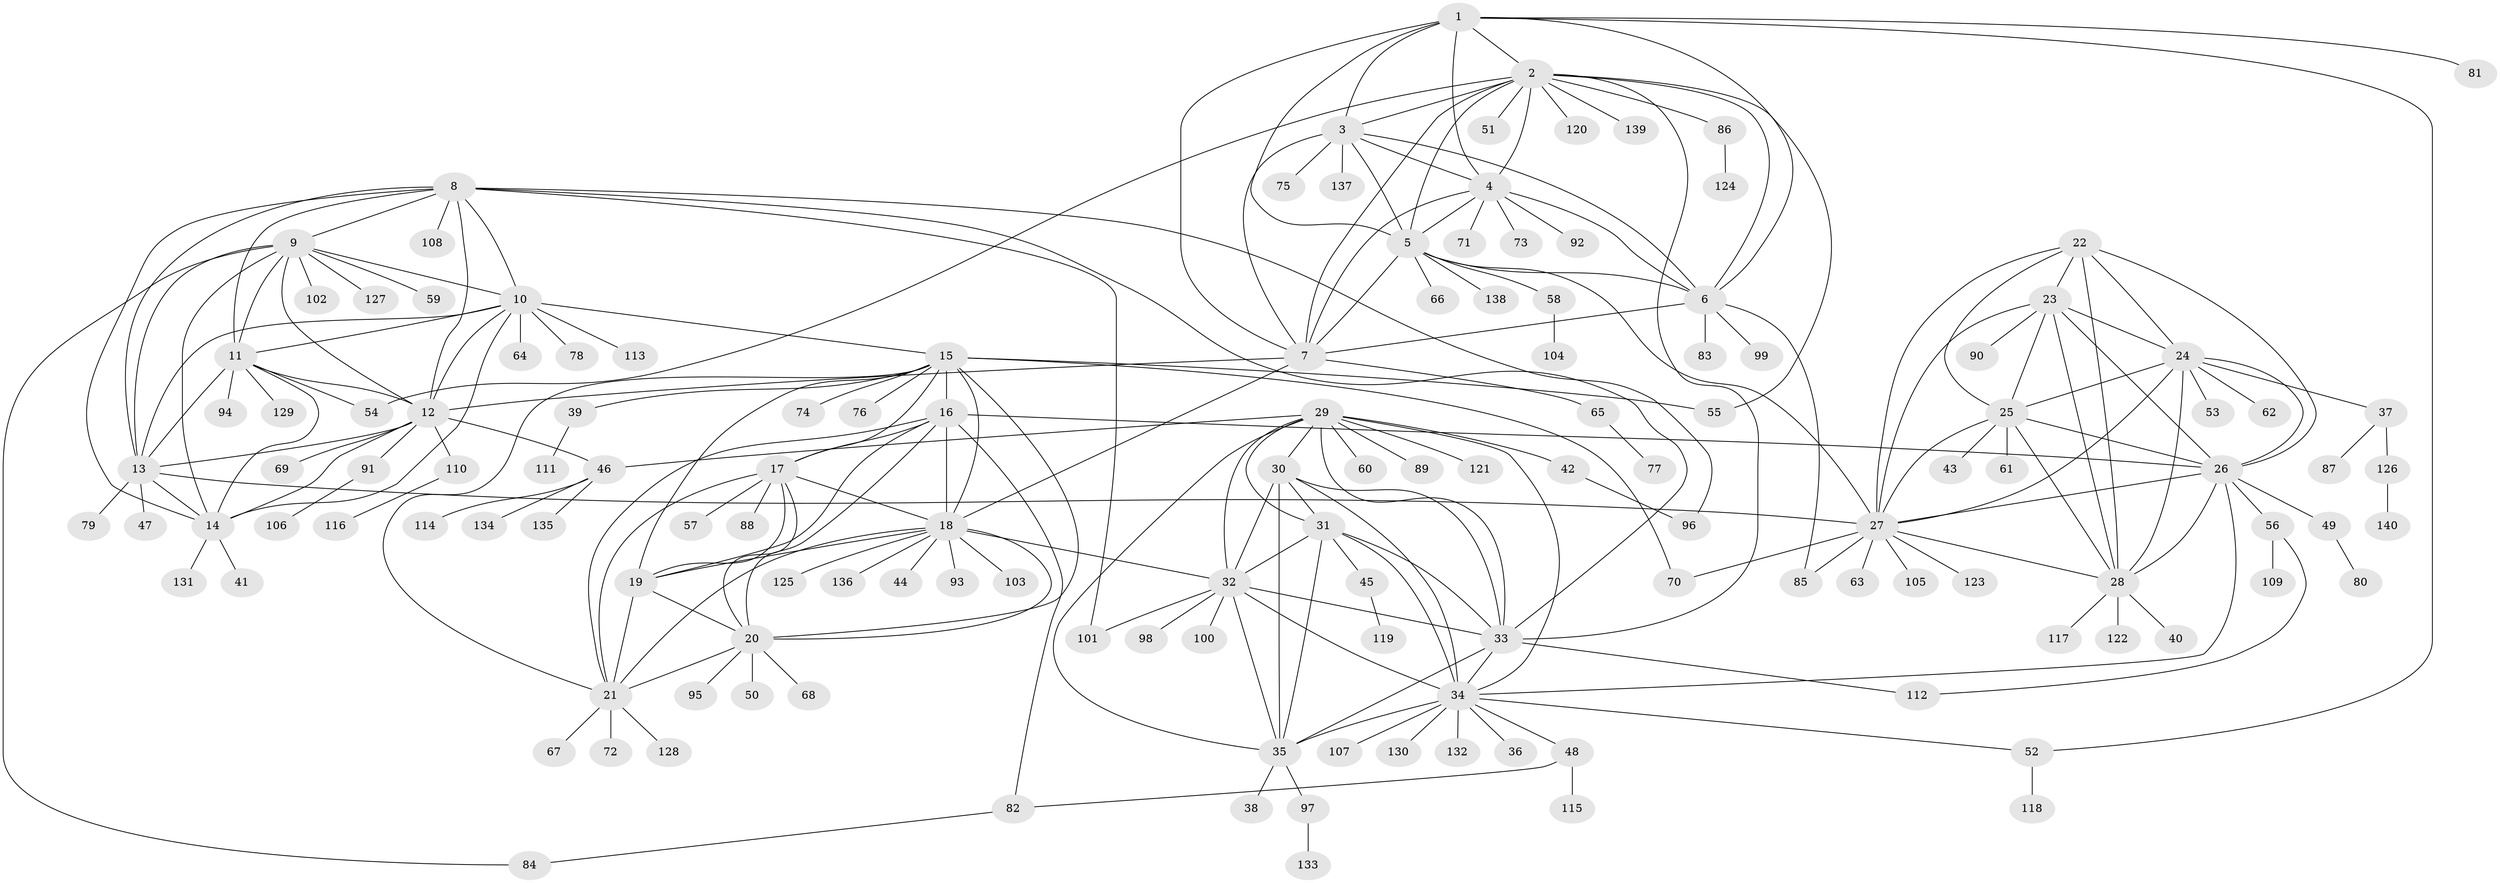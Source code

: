 // Generated by graph-tools (version 1.1) at 2025/02/03/09/25 03:02:51]
// undirected, 140 vertices, 231 edges
graph export_dot {
graph [start="1"]
  node [color=gray90,style=filled];
  1;
  2;
  3;
  4;
  5;
  6;
  7;
  8;
  9;
  10;
  11;
  12;
  13;
  14;
  15;
  16;
  17;
  18;
  19;
  20;
  21;
  22;
  23;
  24;
  25;
  26;
  27;
  28;
  29;
  30;
  31;
  32;
  33;
  34;
  35;
  36;
  37;
  38;
  39;
  40;
  41;
  42;
  43;
  44;
  45;
  46;
  47;
  48;
  49;
  50;
  51;
  52;
  53;
  54;
  55;
  56;
  57;
  58;
  59;
  60;
  61;
  62;
  63;
  64;
  65;
  66;
  67;
  68;
  69;
  70;
  71;
  72;
  73;
  74;
  75;
  76;
  77;
  78;
  79;
  80;
  81;
  82;
  83;
  84;
  85;
  86;
  87;
  88;
  89;
  90;
  91;
  92;
  93;
  94;
  95;
  96;
  97;
  98;
  99;
  100;
  101;
  102;
  103;
  104;
  105;
  106;
  107;
  108;
  109;
  110;
  111;
  112;
  113;
  114;
  115;
  116;
  117;
  118;
  119;
  120;
  121;
  122;
  123;
  124;
  125;
  126;
  127;
  128;
  129;
  130;
  131;
  132;
  133;
  134;
  135;
  136;
  137;
  138;
  139;
  140;
  1 -- 2;
  1 -- 3;
  1 -- 4;
  1 -- 5;
  1 -- 6;
  1 -- 7;
  1 -- 52;
  1 -- 81;
  2 -- 3;
  2 -- 4;
  2 -- 5;
  2 -- 6;
  2 -- 7;
  2 -- 33;
  2 -- 51;
  2 -- 54;
  2 -- 55;
  2 -- 86;
  2 -- 120;
  2 -- 139;
  3 -- 4;
  3 -- 5;
  3 -- 6;
  3 -- 7;
  3 -- 75;
  3 -- 137;
  4 -- 5;
  4 -- 6;
  4 -- 7;
  4 -- 71;
  4 -- 73;
  4 -- 92;
  5 -- 6;
  5 -- 7;
  5 -- 27;
  5 -- 58;
  5 -- 66;
  5 -- 138;
  6 -- 7;
  6 -- 83;
  6 -- 85;
  6 -- 99;
  7 -- 12;
  7 -- 18;
  7 -- 65;
  8 -- 9;
  8 -- 10;
  8 -- 11;
  8 -- 12;
  8 -- 13;
  8 -- 14;
  8 -- 33;
  8 -- 96;
  8 -- 101;
  8 -- 108;
  9 -- 10;
  9 -- 11;
  9 -- 12;
  9 -- 13;
  9 -- 14;
  9 -- 59;
  9 -- 84;
  9 -- 102;
  9 -- 127;
  10 -- 11;
  10 -- 12;
  10 -- 13;
  10 -- 14;
  10 -- 15;
  10 -- 64;
  10 -- 78;
  10 -- 113;
  11 -- 12;
  11 -- 13;
  11 -- 14;
  11 -- 54;
  11 -- 94;
  11 -- 129;
  12 -- 13;
  12 -- 14;
  12 -- 46;
  12 -- 69;
  12 -- 91;
  12 -- 110;
  13 -- 14;
  13 -- 27;
  13 -- 47;
  13 -- 79;
  14 -- 41;
  14 -- 131;
  15 -- 16;
  15 -- 17;
  15 -- 18;
  15 -- 19;
  15 -- 20;
  15 -- 21;
  15 -- 39;
  15 -- 55;
  15 -- 70;
  15 -- 74;
  15 -- 76;
  16 -- 17;
  16 -- 18;
  16 -- 19;
  16 -- 20;
  16 -- 21;
  16 -- 26;
  16 -- 82;
  17 -- 18;
  17 -- 19;
  17 -- 20;
  17 -- 21;
  17 -- 57;
  17 -- 88;
  18 -- 19;
  18 -- 20;
  18 -- 21;
  18 -- 32;
  18 -- 44;
  18 -- 93;
  18 -- 103;
  18 -- 125;
  18 -- 136;
  19 -- 20;
  19 -- 21;
  20 -- 21;
  20 -- 50;
  20 -- 68;
  20 -- 95;
  21 -- 67;
  21 -- 72;
  21 -- 128;
  22 -- 23;
  22 -- 24;
  22 -- 25;
  22 -- 26;
  22 -- 27;
  22 -- 28;
  23 -- 24;
  23 -- 25;
  23 -- 26;
  23 -- 27;
  23 -- 28;
  23 -- 90;
  24 -- 25;
  24 -- 26;
  24 -- 27;
  24 -- 28;
  24 -- 37;
  24 -- 53;
  24 -- 62;
  25 -- 26;
  25 -- 27;
  25 -- 28;
  25 -- 43;
  25 -- 61;
  26 -- 27;
  26 -- 28;
  26 -- 34;
  26 -- 49;
  26 -- 56;
  27 -- 28;
  27 -- 63;
  27 -- 70;
  27 -- 85;
  27 -- 105;
  27 -- 123;
  28 -- 40;
  28 -- 117;
  28 -- 122;
  29 -- 30;
  29 -- 31;
  29 -- 32;
  29 -- 33;
  29 -- 34;
  29 -- 35;
  29 -- 42;
  29 -- 46;
  29 -- 60;
  29 -- 89;
  29 -- 121;
  30 -- 31;
  30 -- 32;
  30 -- 33;
  30 -- 34;
  30 -- 35;
  31 -- 32;
  31 -- 33;
  31 -- 34;
  31 -- 35;
  31 -- 45;
  32 -- 33;
  32 -- 34;
  32 -- 35;
  32 -- 98;
  32 -- 100;
  32 -- 101;
  33 -- 34;
  33 -- 35;
  33 -- 112;
  34 -- 35;
  34 -- 36;
  34 -- 48;
  34 -- 52;
  34 -- 107;
  34 -- 130;
  34 -- 132;
  35 -- 38;
  35 -- 97;
  37 -- 87;
  37 -- 126;
  39 -- 111;
  42 -- 96;
  45 -- 119;
  46 -- 114;
  46 -- 134;
  46 -- 135;
  48 -- 82;
  48 -- 115;
  49 -- 80;
  52 -- 118;
  56 -- 109;
  56 -- 112;
  58 -- 104;
  65 -- 77;
  82 -- 84;
  86 -- 124;
  91 -- 106;
  97 -- 133;
  110 -- 116;
  126 -- 140;
}
